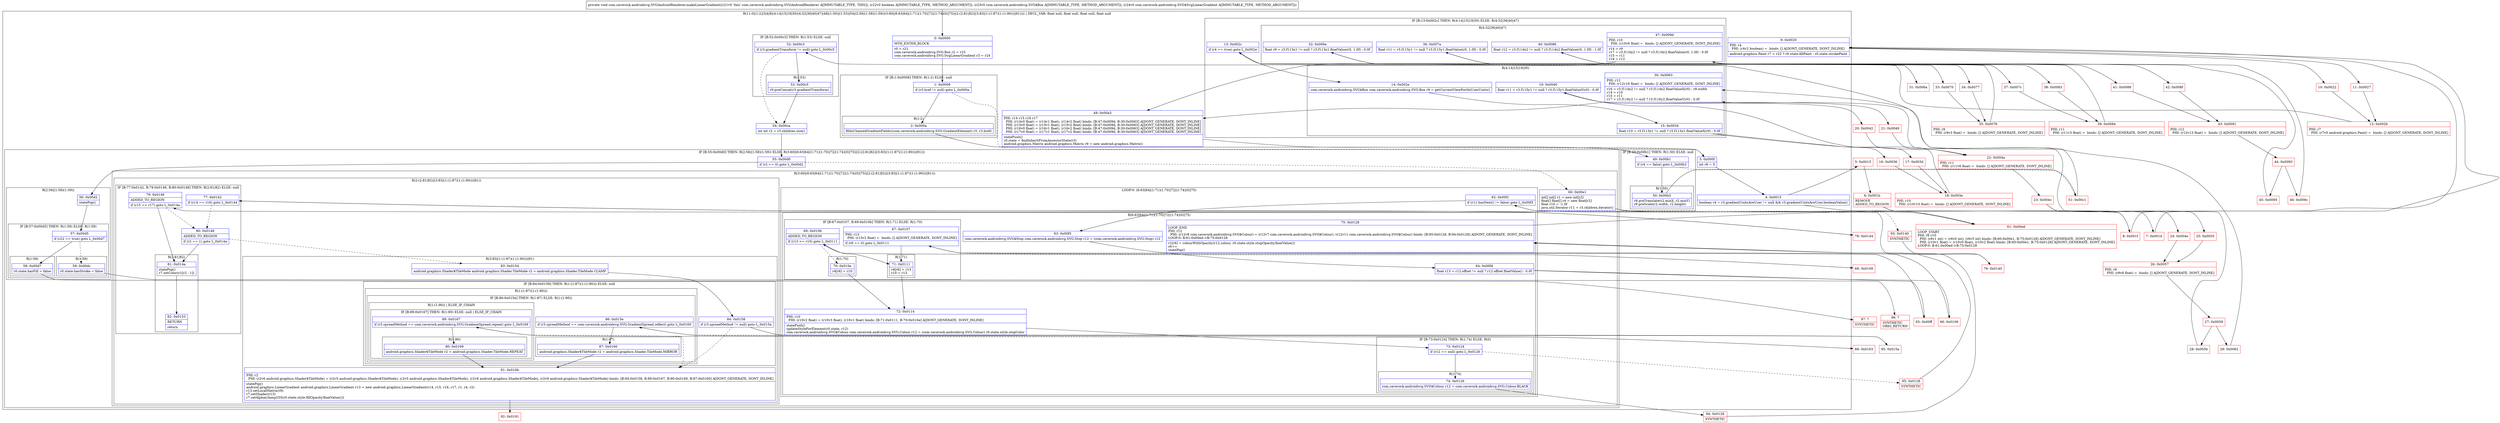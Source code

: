 digraph "CFG forcom.caverock.androidsvg.SVGAndroidRenderer.makeLinearGradient(ZLcom\/caverock\/androidsvg\/SVG$Box;Lcom\/caverock\/androidsvg\/SVG$SvgLinearGradient;)V" {
subgraph cluster_Region_154983842 {
label = "R(11:0|(1:2)|3|4|9|(4:14|15|19|30)(4:32|36|40|47)|48|(1:50)|(1:53)|54|(2:56|(1:58)(1:59))(3:60|(6:63|64|(1:71)(1:70)|72|(1:74)(0)|75)|(2:(2:81|82)|(3:83|(1:(1:87)(1:(1:90)))|91)))) | DECL_VAR: float null, float null, float null, float null\l";
node [shape=record,color=blue];
Node_0 [shape=record,label="{0\:\ 0x0000|MTH_ENTER_BLOCK\l|r0 = r21\lcom.caverock.androidsvg.SVG.Box r2 = r23\lcom.caverock.androidsvg.SVG.SvgLinearGradient r3 = r24\l}"];
subgraph cluster_IfRegion_1545505800 {
label = "IF [B:1:0x0008] THEN: R(1:2) ELSE: null";
node [shape=record,color=blue];
Node_1 [shape=record,label="{1\:\ 0x0008|if (r3.href != null) goto L_0x000a\l}"];
subgraph cluster_Region_794934809 {
label = "R(1:2)";
node [shape=record,color=blue];
Node_2 [shape=record,label="{2\:\ 0x000a|fillInChainedGradientFields((com.caverock.androidsvg.SVG.GradientElement) r3, r3.href)\l}"];
}
}
Node_3 [shape=record,label="{3\:\ 0x000f|int r6 = 0\l}"];
Node_4 [shape=record,label="{4\:\ 0x0013|boolean r4 = r3.gradientUnitsAreUser != null && r3.gradientUnitsAreUser.booleanValue()\l}"];
Node_9 [shape=record,label="{9\:\ 0x0020|PHI: r4 \l  PHI: (r4v2 boolean) =  binds: [] A[DONT_GENERATE, DONT_INLINE]\l|android.graphics.Paint r7 = r22 ? r0.state.fillPaint : r0.state.strokePaint\l}"];
subgraph cluster_IfRegion_791131756 {
label = "IF [B:13:0x002c] THEN: R(4:14|15|19|30) ELSE: R(4:32|36|40|47)";
node [shape=record,color=blue];
Node_13 [shape=record,label="{13\:\ 0x002c|if (r4 == true) goto L_0x002e\l}"];
subgraph cluster_Region_1088403354 {
label = "R(4:14|15|19|30)";
node [shape=record,color=blue];
Node_14 [shape=record,label="{14\:\ 0x002e|com.caverock.androidsvg.SVG$Box com.caverock.androidsvg.SVG.Box r9 = getCurrentViewPortInUserUnits()\l}"];
Node_15 [shape=record,label="{15\:\ 0x0034|float r10 = r3.f113x1 != null ? r3.f113x1.floatValueX(r0) : 0.0f\l}"];
Node_19 [shape=record,label="{19\:\ 0x0040|float r11 = r3.f115y1 != null ? r3.f115y1.floatValueY(r0) : 0.0f\l}"];
Node_30 [shape=record,label="{30\:\ 0x0063|PHI: r12 \l  PHI: (r12v19 float) =  binds: [] A[DONT_GENERATE, DONT_INLINE]\l|r16 = r3.f114x2 != null ? r3.f114x2.floatValueX(r0) : r9.width\lr14 = r10\lr15 = r11\lr17 = r3.f116y2 != null ? r3.f116y2.floatValueY(r0) : 0.0f\l}"];
}
subgraph cluster_Region_615078089 {
label = "R(4:32|36|40|47)";
node [shape=record,color=blue];
Node_32 [shape=record,label="{32\:\ 0x006e|float r9 = r3.f113x1 != null ? r3.f113x1.floatValue(r0, 1.0f) : 0.0f\l}"];
Node_36 [shape=record,label="{36\:\ 0x007a|float r11 = r3.f115y1 != null ? r3.f115y1.floatValue(r0, 1.0f) : 0.0f\l}"];
Node_40 [shape=record,label="{40\:\ 0x0086|float r12 = r3.f114x2 != null ? r3.f114x2.floatValue(r0, 1.0f) : 1.0f\l}"];
Node_47 [shape=record,label="{47\:\ 0x009d|PHI: r10 \l  PHI: (r10v6 float) =  binds: [] A[DONT_GENERATE, DONT_INLINE]\l|r14 = r9\lr17 = r3.f116y2 != null ? r3.f116y2.floatValue(r0, 1.0f) : 0.0f\lr15 = r11\lr16 = r12\l}"];
}
}
Node_48 [shape=record,label="{48\:\ 0x00a3|PHI: r14 r15 r16 r17 \l  PHI: (r14v0 float) = (r14v1 float), (r14v2 float) binds: [B:47:0x009d, B:30:0x0063] A[DONT_GENERATE, DONT_INLINE]\l  PHI: (r15v0 float) = (r15v1 float), (r15v2 float) binds: [B:47:0x009d, B:30:0x0063] A[DONT_GENERATE, DONT_INLINE]\l  PHI: (r16v0 float) = (r16v1 float), (r16v2 float) binds: [B:47:0x009d, B:30:0x0063] A[DONT_GENERATE, DONT_INLINE]\l  PHI: (r17v0 float) = (r17v1 float), (r17v2 float) binds: [B:47:0x009d, B:30:0x0063] A[DONT_GENERATE, DONT_INLINE]\l|statePush()\lr0.state = findInheritFromAncestorState(r3)\landroid.graphics.Matrix android.graphics.Matrix r9 = new android.graphics.Matrix()\l}"];
subgraph cluster_IfRegion_271845098 {
label = "IF [B:49:0x00b1] THEN: R(1:50) ELSE: null";
node [shape=record,color=blue];
Node_49 [shape=record,label="{49\:\ 0x00b1|if (r4 == false) goto L_0x00b3\l}"];
subgraph cluster_Region_1023085869 {
label = "R(1:50)";
node [shape=record,color=blue];
Node_50 [shape=record,label="{50\:\ 0x00b3|r9.preTranslate(r2.minX, r2.minY)\lr9.preScale(r2.width, r2.height)\l}"];
}
}
subgraph cluster_IfRegion_209710744 {
label = "IF [B:52:0x00c3] THEN: R(1:53) ELSE: null";
node [shape=record,color=blue];
Node_52 [shape=record,label="{52\:\ 0x00c3|if (r3.gradientTransform != null) goto L_0x00c5\l}"];
subgraph cluster_Region_776738936 {
label = "R(1:53)";
node [shape=record,color=blue];
Node_53 [shape=record,label="{53\:\ 0x00c5|r9.preConcat(r3.gradientTransform)\l}"];
}
}
Node_54 [shape=record,label="{54\:\ 0x00ca|int int r2 = r3.children.size()\l}"];
subgraph cluster_IfRegion_1651128305 {
label = "IF [B:55:0x00d0] THEN: R(2:56|(1:58)(1:59)) ELSE: R(3:60|(6:63|64|(1:71)(1:70)|72|(1:74)(0)|75)|(2:(2:81|82)|(3:83|(1:(1:87)(1:(1:90)))|91)))";
node [shape=record,color=blue];
Node_55 [shape=record,label="{55\:\ 0x00d0|if (r2 == 0) goto L_0x00d2\l}"];
subgraph cluster_Region_1442910364 {
label = "R(2:56|(1:58)(1:59))";
node [shape=record,color=blue];
Node_56 [shape=record,label="{56\:\ 0x00d2|statePop()\l}"];
subgraph cluster_IfRegion_1977035361 {
label = "IF [B:57:0x00d5] THEN: R(1:58) ELSE: R(1:59)";
node [shape=record,color=blue];
Node_57 [shape=record,label="{57\:\ 0x00d5|if (r22 == true) goto L_0x00d7\l}"];
subgraph cluster_Region_1765910134 {
label = "R(1:58)";
node [shape=record,color=blue];
Node_58 [shape=record,label="{58\:\ 0x00d7|r0.state.hasFill = false\l}"];
}
subgraph cluster_Region_1962530421 {
label = "R(1:59)";
node [shape=record,color=blue];
Node_59 [shape=record,label="{59\:\ 0x00dc|r0.state.hasStroke = false\l}"];
}
}
}
subgraph cluster_Region_319953228 {
label = "R(3:60|(6:63|64|(1:71)(1:70)|72|(1:74)(0)|75)|(2:(2:81|82)|(3:83|(1:(1:87)(1:(1:90)))|91)))";
node [shape=record,color=blue];
Node_60 [shape=record,label="{60\:\ 0x00e1|int[] int[] r1 = new int[r2]\lfloat[] float[] r4 = new float[r2]\lfloat r10 = \-1.0f\ljava.util.Iterator r11 = r3.children.iterator()\l}"];
subgraph cluster_LoopRegion_706919814 {
label = "LOOP:0: (6:63|64|(1:71)(1:70)|72|(1:74)(0)|75)";
node [shape=record,color=blue];
Node_62 [shape=record,label="{62\:\ 0x00f1|if (r11.hasNext() != false) goto L_0x00f3\l}"];
subgraph cluster_Region_1139913134 {
label = "R(6:63|64|(1:71)(1:70)|72|(1:74)(0)|75)";
node [shape=record,color=blue];
Node_63 [shape=record,label="{63\:\ 0x00f3|com.caverock.androidsvg.SVG$Stop com.caverock.androidsvg.SVG.Stop r12 = (com.caverock.androidsvg.SVG.Stop) r12\l}"];
Node_64 [shape=record,label="{64\:\ 0x00fd|float r13 = r12.offset != null ? r12.offset.floatValue() : 0.0f\l}"];
subgraph cluster_IfRegion_623067643 {
label = "IF [B:67:0x0107, B:69:0x010b] THEN: R(1:71) ELSE: R(1:70)";
node [shape=record,color=blue];
Node_67 [shape=record,label="{67\:\ 0x0107|PHI: r13 \l  PHI: (r13v2 float) =  binds: [] A[DONT_GENERATE, DONT_INLINE]\l|if (r6 == 0) goto L_0x0111\l}"];
Node_69 [shape=record,label="{69\:\ 0x010b|ADDED_TO_REGION\l|if (r13 \>= r10) goto L_0x0111\l}"];
subgraph cluster_Region_1902841834 {
label = "R(1:71)";
node [shape=record,color=blue];
Node_71 [shape=record,label="{71\:\ 0x0111|r4[r6] = r13\lr10 = r13\l}"];
}
subgraph cluster_Region_1628768033 {
label = "R(1:70)";
node [shape=record,color=blue];
Node_70 [shape=record,label="{70\:\ 0x010e|r4[r6] = r10\l}"];
}
}
Node_72 [shape=record,label="{72\:\ 0x0114|PHI: r10 \l  PHI: (r10v2 float) = (r10v3 float), (r10v1 float) binds: [B:71:0x0111, B:70:0x010e] A[DONT_GENERATE, DONT_INLINE]\l|statePush()\lupdateStyleForElement(r0.state, r12)\lcom.caverock.androidsvg.SVG$Colour com.caverock.androidsvg.SVG.Colour r12 = (com.caverock.androidsvg.SVG.Colour) r0.state.style.stopColor\l}"];
subgraph cluster_IfRegion_405455471 {
label = "IF [B:73:0x0124] THEN: R(1:74) ELSE: R(0)";
node [shape=record,color=blue];
Node_73 [shape=record,label="{73\:\ 0x0124|if (r12 == null) goto L_0x0126\l}"];
subgraph cluster_Region_26907938 {
label = "R(1:74)";
node [shape=record,color=blue];
Node_74 [shape=record,label="{74\:\ 0x0126|com.caverock.androidsvg.SVG$Colour r12 = com.caverock.androidsvg.SVG.Colour.BLACK\l}"];
}
subgraph cluster_Region_1718226561 {
label = "R(0)";
node [shape=record,color=blue];
}
}
Node_75 [shape=record,label="{75\:\ 0x0128|LOOP_END\lPHI: r12 \l  PHI: (r12v8 com.caverock.androidsvg.SVG$Colour) = (r12v7 com.caverock.androidsvg.SVG$Colour), (r12v11 com.caverock.androidsvg.SVG$Colour) binds: [B:95:0x0128, B:94:0x0128] A[DONT_GENERATE, DONT_INLINE]\lLOOP:0: B:61:0x00ed\-\>B:75:0x0128\l|r1[r6] = colourWithOpacity(r12.colour, r0.state.style.stopOpacity.floatValue())\lr6++\lstatePop()\l}"];
}
}
subgraph cluster_Region_41707052 {
label = "R(2:(2:81|82)|(3:83|(1:(1:87)(1:(1:90)))|91))";
node [shape=record,color=blue];
subgraph cluster_IfRegion_1389985280 {
label = "IF [B:77:0x0142, B:79:0x0146, B:80:0x0148] THEN: R(2:81|82) ELSE: null";
node [shape=record,color=blue];
Node_77 [shape=record,label="{77\:\ 0x0142|if (r14 == r16) goto L_0x0144\l}"];
Node_79 [shape=record,label="{79\:\ 0x0146|ADDED_TO_REGION\l|if (r15 == r17) goto L_0x014a\l}"];
Node_80 [shape=record,label="{80\:\ 0x0148|ADDED_TO_REGION\l|if (r2 == 1) goto L_0x014a\l}"];
subgraph cluster_Region_956911449 {
label = "R(2:81|82)";
node [shape=record,color=blue];
Node_81 [shape=record,label="{81\:\ 0x014a|statePop()\lr7.setColor(r1[r2 \- 1])\l}"];
Node_82 [shape=record,label="{82\:\ 0x0153|RETURN\l|return\l}"];
}
}
subgraph cluster_Region_1894542166 {
label = "R(3:83|(1:(1:87)(1:(1:90)))|91)";
node [shape=record,color=blue];
Node_83 [shape=record,label="{83\:\ 0x0154|android.graphics.Shader$TileMode android.graphics.Shader.TileMode r2 = android.graphics.Shader.TileMode.CLAMP\l}"];
subgraph cluster_IfRegion_2098423031 {
label = "IF [B:84:0x0158] THEN: R(1:(1:87)(1:(1:90))) ELSE: null";
node [shape=record,color=blue];
Node_84 [shape=record,label="{84\:\ 0x0158|if (r3.spreadMethod != null) goto L_0x015a\l}"];
subgraph cluster_Region_940331624 {
label = "R(1:(1:87)(1:(1:90)))";
node [shape=record,color=blue];
subgraph cluster_IfRegion_241913571 {
label = "IF [B:86:0x015e] THEN: R(1:87) ELSE: R(1:(1:90))";
node [shape=record,color=blue];
Node_86 [shape=record,label="{86\:\ 0x015e|if (r3.spreadMethod == com.caverock.androidsvg.SVG.GradientSpread.reflect) goto L_0x0160\l}"];
subgraph cluster_Region_855435571 {
label = "R(1:87)";
node [shape=record,color=blue];
Node_87 [shape=record,label="{87\:\ 0x0160|android.graphics.Shader$TileMode r2 = android.graphics.Shader.TileMode.MIRROR\l}"];
}
subgraph cluster_Region_125638242 {
label = "R(1:(1:90)) | ELSE_IF_CHAIN\l";
node [shape=record,color=blue];
subgraph cluster_IfRegion_1084889230 {
label = "IF [B:89:0x0167] THEN: R(1:90) ELSE: null | ELSE_IF_CHAIN\l";
node [shape=record,color=blue];
Node_89 [shape=record,label="{89\:\ 0x0167|if (r3.spreadMethod == com.caverock.androidsvg.SVG.GradientSpread.repeat) goto L_0x0169\l}"];
subgraph cluster_Region_567902341 {
label = "R(1:90)";
node [shape=record,color=blue];
Node_90 [shape=record,label="{90\:\ 0x0169|android.graphics.Shader$TileMode r2 = android.graphics.Shader.TileMode.REPEAT\l}"];
}
}
}
}
}
}
Node_91 [shape=record,label="{91\:\ 0x016b|PHI: r2 \l  PHI: (r2v6 android.graphics.Shader$TileMode) = (r2v5 android.graphics.Shader$TileMode), (r2v5 android.graphics.Shader$TileMode), (r2v8 android.graphics.Shader$TileMode), (r2v9 android.graphics.Shader$TileMode) binds: [B:84:0x0158, B:89:0x0167, B:90:0x0169, B:87:0x0160] A[DONT_GENERATE, DONT_INLINE]\l|statePop()\landroid.graphics.LinearGradient android.graphics.LinearGradient r13 = new android.graphics.LinearGradient(r14, r15, r16, r17, r1, r4, r2)\lr13.setLocalMatrix(r9)\lr7.setShader(r13)\lr7.setAlpha(clamp255(r0.state.style.fillOpacity.floatValue()))\l}"];
}
}
}
}
}
Node_5 [shape=record,color=red,label="{5\:\ 0x0015}"];
Node_6 [shape=record,color=red,label="{6\:\ 0x001b|REMOVE\lADDED_TO_REGION\l}"];
Node_7 [shape=record,color=red,label="{7\:\ 0x001d}"];
Node_8 [shape=record,color=red,label="{8\:\ 0x001f}"];
Node_10 [shape=record,color=red,label="{10\:\ 0x0022}"];
Node_11 [shape=record,color=red,label="{11\:\ 0x0027}"];
Node_12 [shape=record,color=red,label="{12\:\ 0x002b|PHI: r7 \l  PHI: (r7v0 android.graphics.Paint) =  binds: [] A[DONT_GENERATE, DONT_INLINE]\l}"];
Node_16 [shape=record,color=red,label="{16\:\ 0x0036}"];
Node_17 [shape=record,color=red,label="{17\:\ 0x003d}"];
Node_18 [shape=record,color=red,label="{18\:\ 0x003e|PHI: r10 \l  PHI: (r10v10 float) =  binds: [] A[DONT_GENERATE, DONT_INLINE]\l}"];
Node_20 [shape=record,color=red,label="{20\:\ 0x0042}"];
Node_21 [shape=record,color=red,label="{21\:\ 0x0049}"];
Node_22 [shape=record,color=red,label="{22\:\ 0x004a|PHI: r11 \l  PHI: (r11v8 float) =  binds: [] A[DONT_GENERATE, DONT_INLINE]\l}"];
Node_23 [shape=record,color=red,label="{23\:\ 0x004c}"];
Node_24 [shape=record,color=red,label="{24\:\ 0x004e}"];
Node_25 [shape=record,color=red,label="{25\:\ 0x0055}"];
Node_26 [shape=record,color=red,label="{26\:\ 0x0057|PHI: r9 \l  PHI: (r9v8 float) =  binds: [] A[DONT_GENERATE, DONT_INLINE]\l}"];
Node_27 [shape=record,color=red,label="{27\:\ 0x0059}"];
Node_28 [shape=record,color=red,label="{28\:\ 0x005b}"];
Node_29 [shape=record,color=red,label="{29\:\ 0x0062}"];
Node_31 [shape=record,color=red,label="{31\:\ 0x006a}"];
Node_33 [shape=record,color=red,label="{33\:\ 0x0070}"];
Node_34 [shape=record,color=red,label="{34\:\ 0x0077}"];
Node_35 [shape=record,color=red,label="{35\:\ 0x0078|PHI: r9 \l  PHI: (r9v3 float) =  binds: [] A[DONT_GENERATE, DONT_INLINE]\l}"];
Node_37 [shape=record,color=red,label="{37\:\ 0x007c}"];
Node_38 [shape=record,color=red,label="{38\:\ 0x0083}"];
Node_39 [shape=record,color=red,label="{39\:\ 0x0084|PHI: r11 \l  PHI: (r11v3 float) =  binds: [] A[DONT_GENERATE, DONT_INLINE]\l}"];
Node_41 [shape=record,color=red,label="{41\:\ 0x0088}"];
Node_42 [shape=record,color=red,label="{42\:\ 0x008f}"];
Node_43 [shape=record,color=red,label="{43\:\ 0x0091|PHI: r12 \l  PHI: (r12v13 float) =  binds: [] A[DONT_GENERATE, DONT_INLINE]\l}"];
Node_44 [shape=record,color=red,label="{44\:\ 0x0093}"];
Node_45 [shape=record,color=red,label="{45\:\ 0x0095}"];
Node_46 [shape=record,color=red,label="{46\:\ 0x009c}"];
Node_51 [shape=record,color=red,label="{51\:\ 0x00c1}"];
Node_61 [shape=record,color=red,label="{61\:\ 0x00ed|LOOP_START\lPHI: r6 r10 \l  PHI: (r6v1 int) = (r6v0 int), (r6v5 int) binds: [B:60:0x00e1, B:75:0x0128] A[DONT_GENERATE, DONT_INLINE]\l  PHI: (r10v1 float) = (r10v0 float), (r10v2 float) binds: [B:60:0x00e1, B:75:0x0128] A[DONT_GENERATE, DONT_INLINE]\lLOOP:0: B:61:0x00ed\-\>B:75:0x0128\l}"];
Node_65 [shape=record,color=red,label="{65\:\ 0x00ff}"];
Node_66 [shape=record,color=red,label="{66\:\ 0x0106}"];
Node_68 [shape=record,color=red,label="{68\:\ 0x0109}"];
Node_76 [shape=record,color=red,label="{76\:\ 0x0140}"];
Node_78 [shape=record,color=red,label="{78\:\ 0x0144}"];
Node_85 [shape=record,color=red,label="{85\:\ 0x015a}"];
Node_88 [shape=record,color=red,label="{88\:\ 0x0163}"];
Node_92 [shape=record,color=red,label="{92\:\ 0x0191}"];
Node_93 [shape=record,color=red,label="{93\:\ 0x0140|SYNTHETIC\l}"];
Node_94 [shape=record,color=red,label="{94\:\ 0x0128|SYNTHETIC\l}"];
Node_95 [shape=record,color=red,label="{95\:\ 0x0128|SYNTHETIC\l}"];
Node_96 [shape=record,color=red,label="{96\:\ ?|SYNTHETIC\lORIG_RETURN\l}"];
Node_97 [shape=record,color=red,label="{97\:\ ?|SYNTHETIC\l}"];
MethodNode[shape=record,label="{private void com.caverock.androidsvg.SVGAndroidRenderer.makeLinearGradient((r21v0 'this' com.caverock.androidsvg.SVGAndroidRenderer A[IMMUTABLE_TYPE, THIS]), (r22v0 boolean A[IMMUTABLE_TYPE, METHOD_ARGUMENT]), (r23v0 com.caverock.androidsvg.SVG$Box A[IMMUTABLE_TYPE, METHOD_ARGUMENT]), (r24v0 com.caverock.androidsvg.SVG$SvgLinearGradient A[IMMUTABLE_TYPE, METHOD_ARGUMENT])) }"];
MethodNode -> Node_0;
Node_0 -> Node_1;
Node_1 -> Node_2;
Node_1 -> Node_3[style=dashed];
Node_2 -> Node_3;
Node_3 -> Node_4;
Node_4 -> Node_5;
Node_4 -> Node_8;
Node_9 -> Node_10;
Node_9 -> Node_11;
Node_13 -> Node_14;
Node_13 -> Node_31[style=dashed];
Node_14 -> Node_15;
Node_15 -> Node_16;
Node_15 -> Node_17;
Node_19 -> Node_20;
Node_19 -> Node_21;
Node_30 -> Node_48;
Node_32 -> Node_33;
Node_32 -> Node_34;
Node_36 -> Node_37;
Node_36 -> Node_38;
Node_40 -> Node_41;
Node_40 -> Node_42;
Node_47 -> Node_48;
Node_48 -> Node_49;
Node_49 -> Node_50;
Node_49 -> Node_51[style=dashed];
Node_50 -> Node_51;
Node_52 -> Node_53;
Node_52 -> Node_54[style=dashed];
Node_53 -> Node_54;
Node_54 -> Node_55;
Node_55 -> Node_56;
Node_55 -> Node_60[style=dashed];
Node_56 -> Node_57;
Node_57 -> Node_58;
Node_57 -> Node_59[style=dashed];
Node_58 -> Node_97;
Node_59 -> Node_96;
Node_60 -> Node_61;
Node_62 -> Node_63;
Node_62 -> Node_93[style=dashed];
Node_63 -> Node_64;
Node_64 -> Node_65;
Node_64 -> Node_66;
Node_67 -> Node_68[style=dashed];
Node_67 -> Node_71;
Node_69 -> Node_70[style=dashed];
Node_69 -> Node_71;
Node_71 -> Node_72;
Node_70 -> Node_72;
Node_72 -> Node_73;
Node_73 -> Node_74;
Node_73 -> Node_95[style=dashed];
Node_74 -> Node_94;
Node_75 -> Node_61;
Node_77 -> Node_78;
Node_77 -> Node_80[style=dashed];
Node_79 -> Node_80[style=dashed];
Node_79 -> Node_81;
Node_80 -> Node_81;
Node_80 -> Node_83[style=dashed];
Node_81 -> Node_82;
Node_83 -> Node_84;
Node_84 -> Node_85;
Node_84 -> Node_91[style=dashed];
Node_86 -> Node_87;
Node_86 -> Node_88[style=dashed];
Node_87 -> Node_91;
Node_89 -> Node_90;
Node_89 -> Node_91[style=dashed];
Node_90 -> Node_91;
Node_91 -> Node_92;
Node_5 -> Node_6;
Node_6 -> Node_7;
Node_6 -> Node_8;
Node_7 -> Node_9;
Node_8 -> Node_9;
Node_10 -> Node_12;
Node_11 -> Node_12;
Node_12 -> Node_13;
Node_16 -> Node_18;
Node_17 -> Node_18;
Node_18 -> Node_19;
Node_20 -> Node_22;
Node_21 -> Node_22;
Node_22 -> Node_23;
Node_23 -> Node_24;
Node_23 -> Node_25;
Node_24 -> Node_26;
Node_25 -> Node_26;
Node_26 -> Node_27;
Node_27 -> Node_28;
Node_27 -> Node_29;
Node_28 -> Node_30;
Node_29 -> Node_30;
Node_31 -> Node_32;
Node_33 -> Node_35;
Node_34 -> Node_35;
Node_35 -> Node_36;
Node_37 -> Node_39;
Node_38 -> Node_39;
Node_39 -> Node_40;
Node_41 -> Node_43;
Node_42 -> Node_43;
Node_43 -> Node_44;
Node_44 -> Node_45;
Node_44 -> Node_46;
Node_45 -> Node_47;
Node_46 -> Node_47;
Node_51 -> Node_52;
Node_61 -> Node_62;
Node_65 -> Node_67;
Node_66 -> Node_67;
Node_68 -> Node_69;
Node_76 -> Node_77;
Node_78 -> Node_79;
Node_85 -> Node_86;
Node_88 -> Node_89;
Node_93 -> Node_76;
Node_94 -> Node_75;
Node_95 -> Node_75;
}


